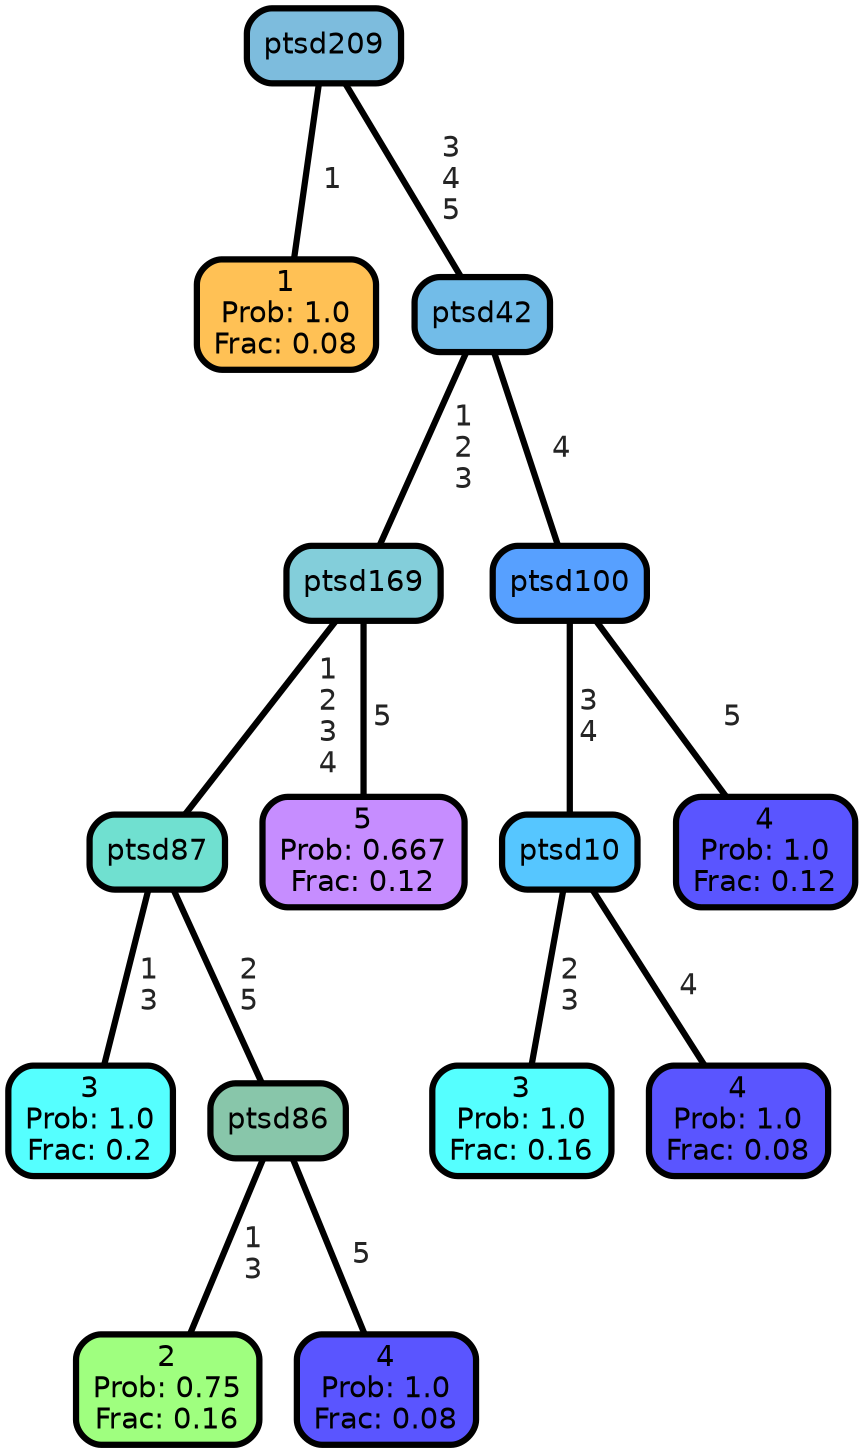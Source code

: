graph Tree {
node [shape=box, style="filled, rounded",color="black",penwidth="3",fontcolor="black",                 fontname=helvetica] ;
graph [ranksep="0 equally", splines=straight,                 bgcolor=transparent, dpi=200] ;
edge [fontname=helvetica, fontweight=bold,fontcolor=grey14,color=black] ;
0 [label="1
Prob: 1.0
Frac: 0.08", fillcolor="#ffc155"] ;
1 [label="ptsd209", fillcolor="#7dbcdd"] ;
2 [label="3
Prob: 1.0
Frac: 0.2", fillcolor="#55ffff"] ;
3 [label="ptsd87", fillcolor="#70e0d0"] ;
4 [label="2
Prob: 0.75
Frac: 0.16", fillcolor="#9fff7f"] ;
5 [label="ptsd86", fillcolor="#88c6aa"] ;
6 [label="4
Prob: 1.0
Frac: 0.08", fillcolor="#5a55ff"] ;
7 [label="ptsd169", fillcolor="#83ceda"] ;
8 [label="5
Prob: 0.667
Frac: 0.12", fillcolor="#c68dff"] ;
9 [label="ptsd42", fillcolor="#72bce8"] ;
10 [label="3
Prob: 1.0
Frac: 0.16", fillcolor="#55ffff"] ;
11 [label="ptsd10", fillcolor="#56c6ff"] ;
12 [label="4
Prob: 1.0
Frac: 0.08", fillcolor="#5a55ff"] ;
13 [label="ptsd100", fillcolor="#57a0ff"] ;
14 [label="4
Prob: 1.0
Frac: 0.12", fillcolor="#5a55ff"] ;
1 -- 0 [label=" 1",penwidth=3] ;
1 -- 9 [label=" 3\n 4\n 5",penwidth=3] ;
3 -- 2 [label=" 1\n 3",penwidth=3] ;
3 -- 5 [label=" 2\n 5",penwidth=3] ;
5 -- 4 [label=" 1\n 3",penwidth=3] ;
5 -- 6 [label=" 5",penwidth=3] ;
7 -- 3 [label=" 1\n 2\n 3\n 4",penwidth=3] ;
7 -- 8 [label=" 5",penwidth=3] ;
9 -- 7 [label=" 1\n 2\n 3",penwidth=3] ;
9 -- 13 [label=" 4",penwidth=3] ;
11 -- 10 [label=" 2\n 3",penwidth=3] ;
11 -- 12 [label=" 4",penwidth=3] ;
13 -- 11 [label=" 3\n 4",penwidth=3] ;
13 -- 14 [label=" 5",penwidth=3] ;
{rank = same;}}
